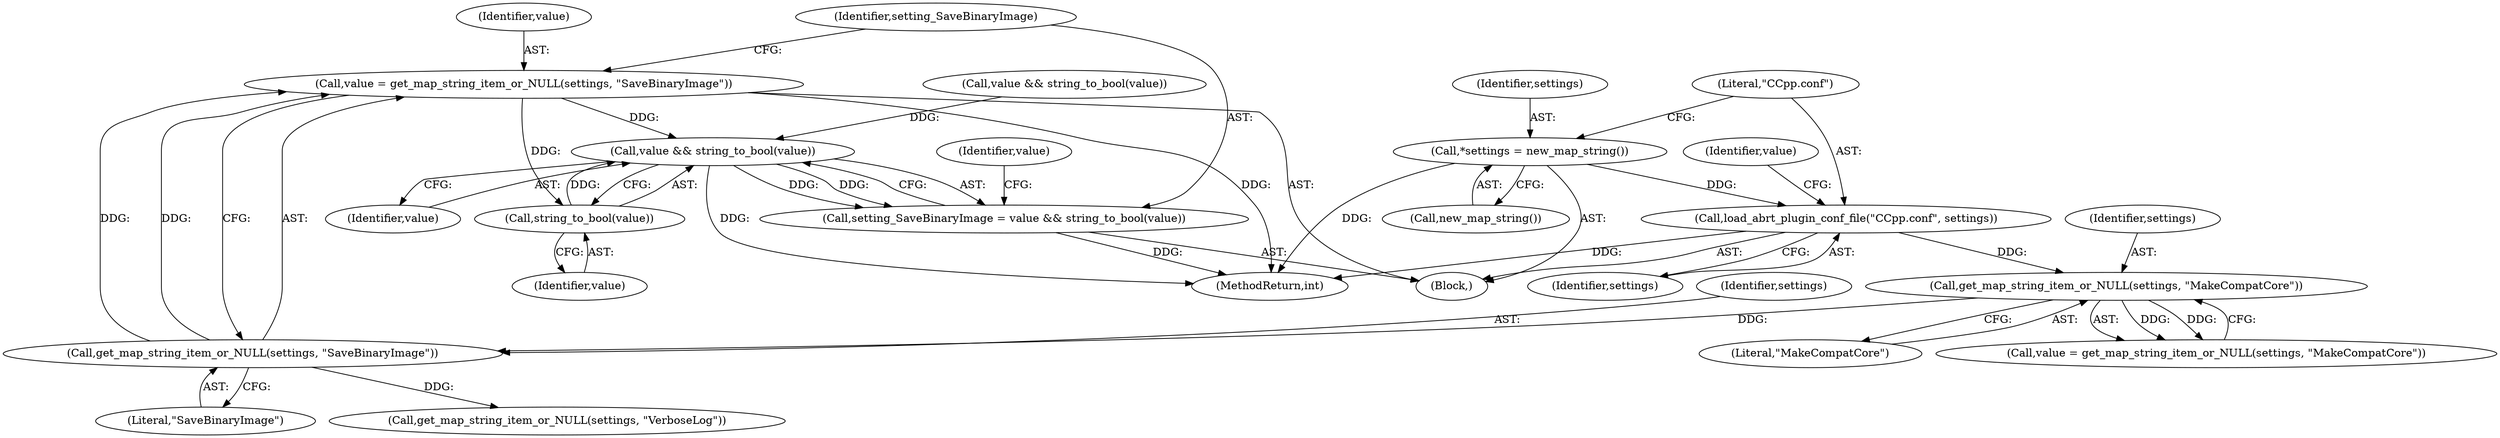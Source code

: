 digraph "0_abrt_80408e9e24a1c10f85fd969e1853e0f192157f92_0@pointer" {
"1000229" [label="(Call,value = get_map_string_item_or_NULL(settings, \"SaveBinaryImage\"))"];
"1000231" [label="(Call,get_map_string_item_or_NULL(settings, \"SaveBinaryImage\"))"];
"1000220" [label="(Call,get_map_string_item_or_NULL(settings, \"MakeCompatCore\"))"];
"1000214" [label="(Call,load_abrt_plugin_conf_file(\"CCpp.conf\", settings))"];
"1000211" [label="(Call,*settings = new_map_string())"];
"1000236" [label="(Call,value && string_to_bool(value))"];
"1000234" [label="(Call,setting_SaveBinaryImage = value && string_to_bool(value))"];
"1000238" [label="(Call,string_to_bool(value))"];
"1000218" [label="(Call,value = get_map_string_item_or_NULL(settings, \"MakeCompatCore\"))"];
"1000236" [label="(Call,value && string_to_bool(value))"];
"1000233" [label="(Literal,\"SaveBinaryImage\")"];
"1000238" [label="(Call,string_to_bool(value))"];
"1000237" [label="(Identifier,value)"];
"1000216" [label="(Identifier,settings)"];
"1000231" [label="(Call,get_map_string_item_or_NULL(settings, \"SaveBinaryImage\"))"];
"1000213" [label="(Call,new_map_string())"];
"1000215" [label="(Literal,\"CCpp.conf\")"];
"1000220" [label="(Call,get_map_string_item_or_NULL(settings, \"MakeCompatCore\"))"];
"1000212" [label="(Identifier,settings)"];
"1000230" [label="(Identifier,value)"];
"1001180" [label="(MethodReturn,int)"];
"1000242" [label="(Call,get_map_string_item_or_NULL(settings, \"VerboseLog\"))"];
"1000235" [label="(Identifier,setting_SaveBinaryImage)"];
"1000222" [label="(Literal,\"MakeCompatCore\")"];
"1000225" [label="(Call,value && string_to_bool(value))"];
"1000241" [label="(Identifier,value)"];
"1000221" [label="(Identifier,settings)"];
"1000234" [label="(Call,setting_SaveBinaryImage = value && string_to_bool(value))"];
"1000219" [label="(Identifier,value)"];
"1000209" [label="(Block,)"];
"1000229" [label="(Call,value = get_map_string_item_or_NULL(settings, \"SaveBinaryImage\"))"];
"1000214" [label="(Call,load_abrt_plugin_conf_file(\"CCpp.conf\", settings))"];
"1000239" [label="(Identifier,value)"];
"1000232" [label="(Identifier,settings)"];
"1000211" [label="(Call,*settings = new_map_string())"];
"1000229" -> "1000209"  [label="AST: "];
"1000229" -> "1000231"  [label="CFG: "];
"1000230" -> "1000229"  [label="AST: "];
"1000231" -> "1000229"  [label="AST: "];
"1000235" -> "1000229"  [label="CFG: "];
"1000229" -> "1001180"  [label="DDG: "];
"1000231" -> "1000229"  [label="DDG: "];
"1000231" -> "1000229"  [label="DDG: "];
"1000229" -> "1000236"  [label="DDG: "];
"1000229" -> "1000238"  [label="DDG: "];
"1000231" -> "1000233"  [label="CFG: "];
"1000232" -> "1000231"  [label="AST: "];
"1000233" -> "1000231"  [label="AST: "];
"1000220" -> "1000231"  [label="DDG: "];
"1000231" -> "1000242"  [label="DDG: "];
"1000220" -> "1000218"  [label="AST: "];
"1000220" -> "1000222"  [label="CFG: "];
"1000221" -> "1000220"  [label="AST: "];
"1000222" -> "1000220"  [label="AST: "];
"1000218" -> "1000220"  [label="CFG: "];
"1000220" -> "1000218"  [label="DDG: "];
"1000220" -> "1000218"  [label="DDG: "];
"1000214" -> "1000220"  [label="DDG: "];
"1000214" -> "1000209"  [label="AST: "];
"1000214" -> "1000216"  [label="CFG: "];
"1000215" -> "1000214"  [label="AST: "];
"1000216" -> "1000214"  [label="AST: "];
"1000219" -> "1000214"  [label="CFG: "];
"1000214" -> "1001180"  [label="DDG: "];
"1000211" -> "1000214"  [label="DDG: "];
"1000211" -> "1000209"  [label="AST: "];
"1000211" -> "1000213"  [label="CFG: "];
"1000212" -> "1000211"  [label="AST: "];
"1000213" -> "1000211"  [label="AST: "];
"1000215" -> "1000211"  [label="CFG: "];
"1000211" -> "1001180"  [label="DDG: "];
"1000236" -> "1000234"  [label="AST: "];
"1000236" -> "1000237"  [label="CFG: "];
"1000236" -> "1000238"  [label="CFG: "];
"1000237" -> "1000236"  [label="AST: "];
"1000238" -> "1000236"  [label="AST: "];
"1000234" -> "1000236"  [label="CFG: "];
"1000236" -> "1001180"  [label="DDG: "];
"1000236" -> "1000234"  [label="DDG: "];
"1000236" -> "1000234"  [label="DDG: "];
"1000238" -> "1000236"  [label="DDG: "];
"1000225" -> "1000236"  [label="DDG: "];
"1000234" -> "1000209"  [label="AST: "];
"1000235" -> "1000234"  [label="AST: "];
"1000241" -> "1000234"  [label="CFG: "];
"1000234" -> "1001180"  [label="DDG: "];
"1000238" -> "1000239"  [label="CFG: "];
"1000239" -> "1000238"  [label="AST: "];
}
